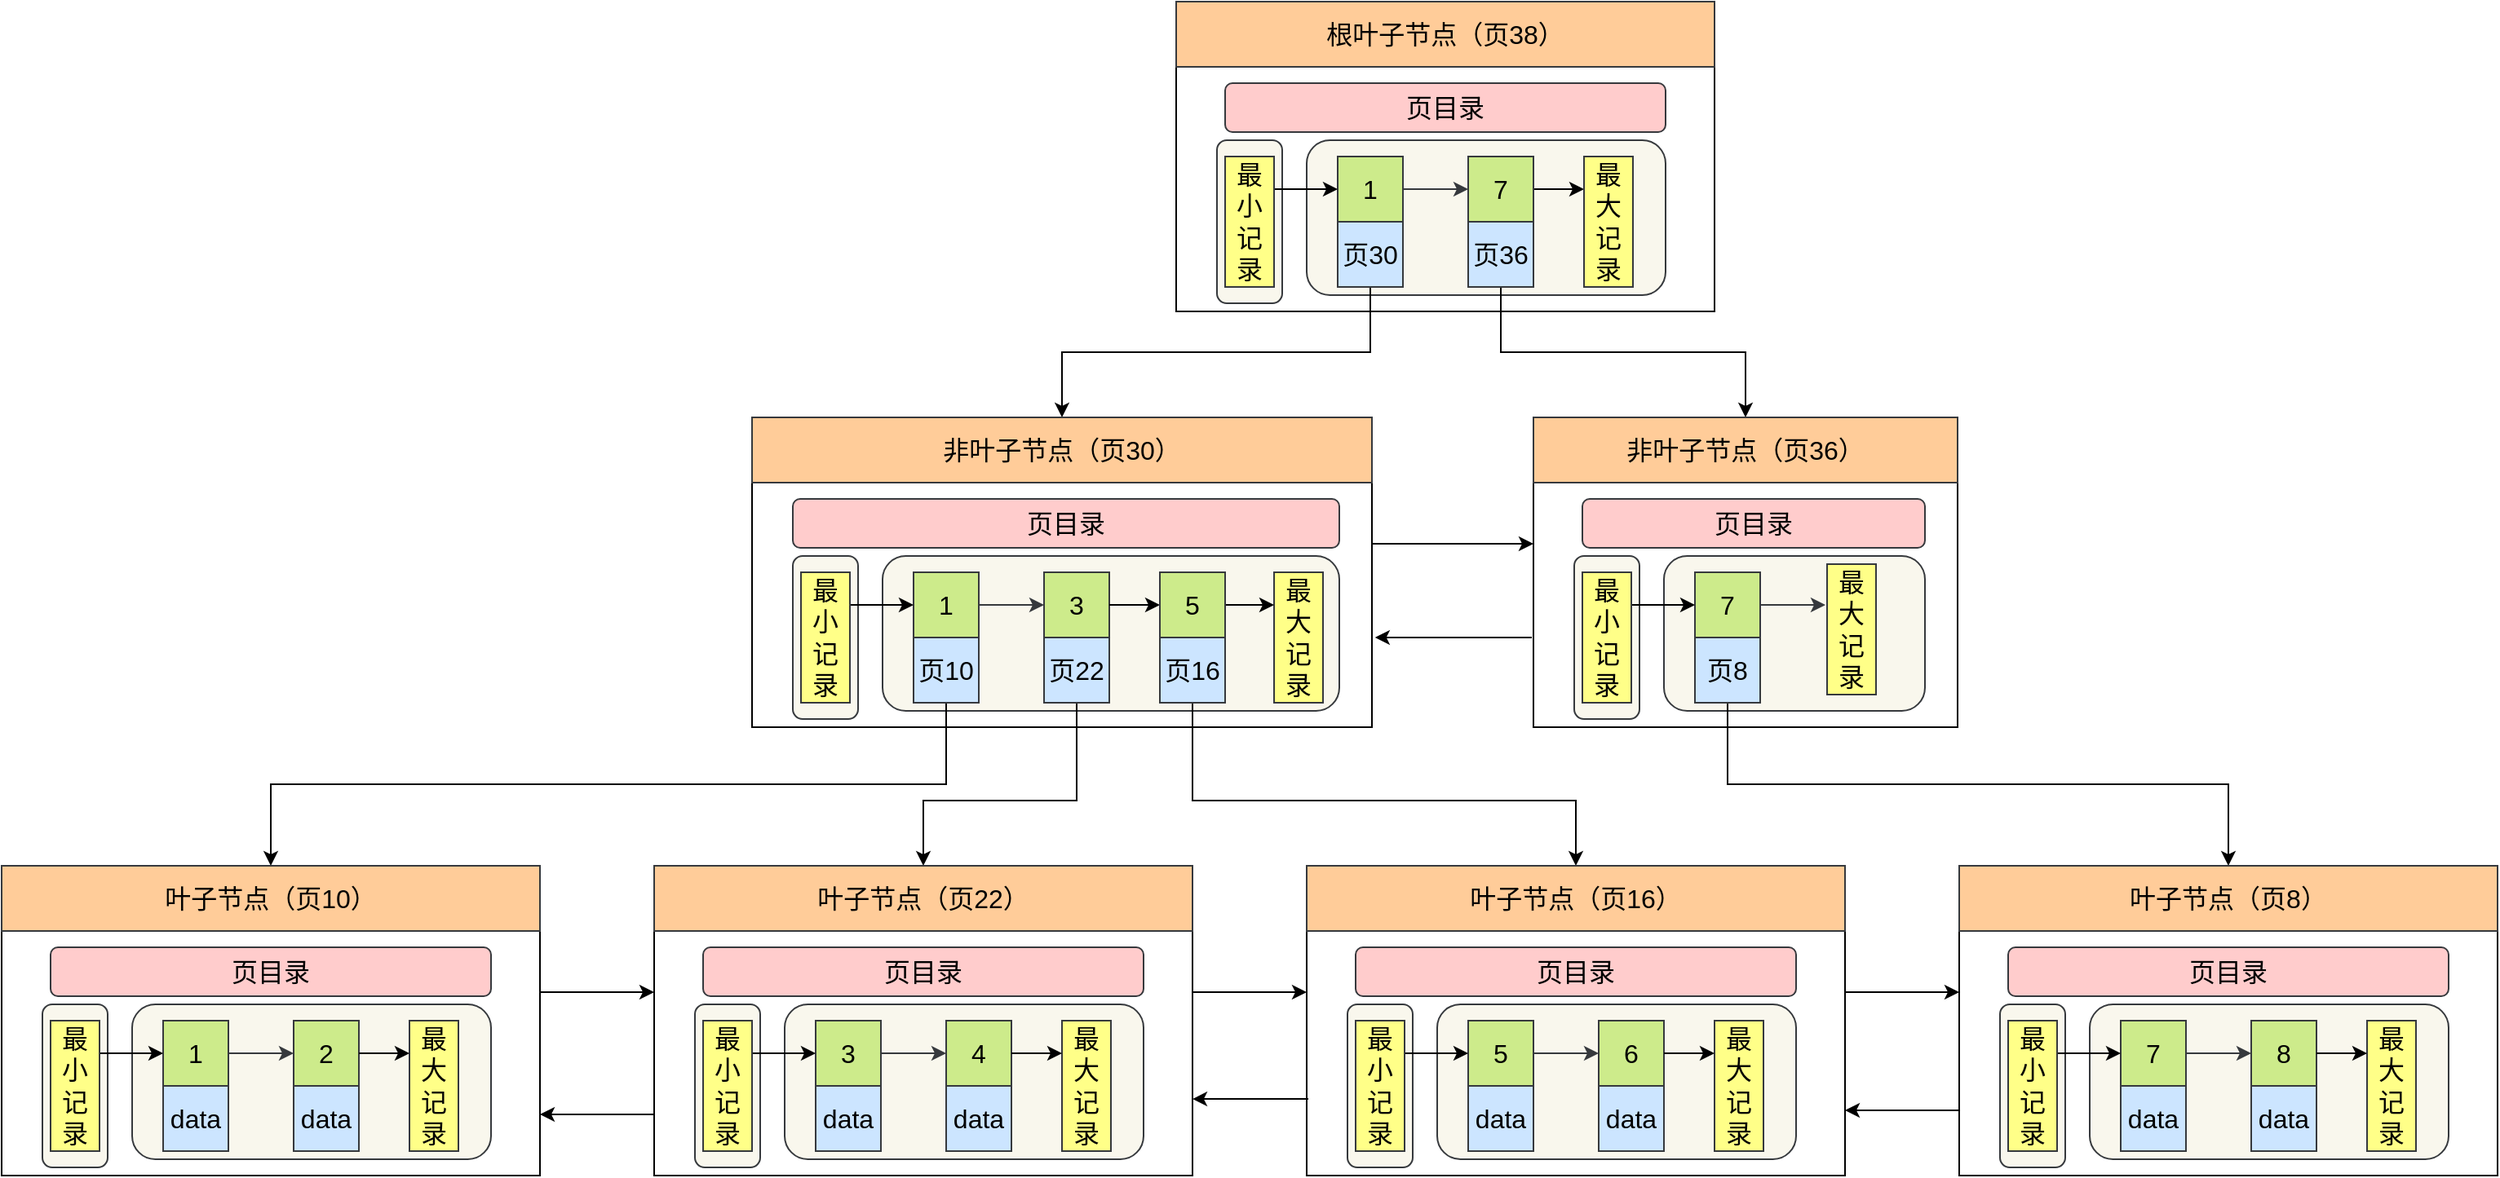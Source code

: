 <mxfile version="15.9.4" type="github">
  <diagram id="l9er09KoPdNkiaL2bYZV" name="Page-1">
    <mxGraphModel dx="1757" dy="1868" grid="1" gridSize="10" guides="1" tooltips="1" connect="1" arrows="1" fold="1" page="1" pageScale="1" pageWidth="827" pageHeight="1169" math="0" shadow="0">
      <root>
        <mxCell id="0" />
        <mxCell id="1" parent="0" />
        <mxCell id="SbY_SyawXfCHRrJaQSdI-61" value="" style="rounded=0;whiteSpace=wrap;html=1;fontSize=16;" parent="1" vertex="1">
          <mxGeometry x="250" y="-350" width="330" height="150" as="geometry" />
        </mxCell>
        <mxCell id="SbY_SyawXfCHRrJaQSdI-82" value="页目录" style="rounded=1;whiteSpace=wrap;html=1;fontSize=16;fillColor=#ffcccc;strokeColor=#36393d;" parent="1" vertex="1">
          <mxGeometry x="280" y="-340" width="270" height="30" as="geometry" />
        </mxCell>
        <mxCell id="SbY_SyawXfCHRrJaQSdI-77" value="" style="rounded=1;whiteSpace=wrap;html=1;fontSize=16;fillColor=#f9f7ed;strokeColor=#36393d;" parent="1" vertex="1">
          <mxGeometry x="330" y="-305" width="220" height="95" as="geometry" />
        </mxCell>
        <mxCell id="SbY_SyawXfCHRrJaQSdI-76" value="" style="rounded=1;whiteSpace=wrap;html=1;fontSize=16;fillColor=#f9f7ed;strokeColor=#36393d;" parent="1" vertex="1">
          <mxGeometry x="275" y="-305" width="40" height="100" as="geometry" />
        </mxCell>
        <mxCell id="SbY_SyawXfCHRrJaQSdI-62" value="根叶子节点（页38）" style="rounded=0;whiteSpace=wrap;html=1;fontSize=16;fillColor=#ffcc99;strokeColor=#36393d;" parent="1" vertex="1">
          <mxGeometry x="250" y="-390" width="330" height="40" as="geometry" />
        </mxCell>
        <mxCell id="SbY_SyawXfCHRrJaQSdI-63" style="edgeStyle=orthogonalEdgeStyle;rounded=0;orthogonalLoop=1;jettySize=auto;html=1;entryX=0;entryY=0.5;entryDx=0;entryDy=0;fontSize=16;fillColor=#cdeb8b;strokeColor=#36393d;" parent="1" source="SbY_SyawXfCHRrJaQSdI-64" target="SbY_SyawXfCHRrJaQSdI-67" edge="1">
          <mxGeometry relative="1" as="geometry" />
        </mxCell>
        <mxCell id="SbY_SyawXfCHRrJaQSdI-64" value="1" style="rounded=0;whiteSpace=wrap;html=1;fontSize=16;fillColor=#cdeb8b;strokeColor=#36393d;" parent="1" vertex="1">
          <mxGeometry x="349" y="-295" width="40" height="40" as="geometry" />
        </mxCell>
        <mxCell id="SbY_SyawXfCHRrJaQSdI-186" style="edgeStyle=orthogonalEdgeStyle;rounded=0;orthogonalLoop=1;jettySize=auto;html=1;fontSize=16;" parent="1" source="SbY_SyawXfCHRrJaQSdI-65" target="SbY_SyawXfCHRrJaQSdI-179" edge="1">
          <mxGeometry relative="1" as="geometry" />
        </mxCell>
        <mxCell id="SbY_SyawXfCHRrJaQSdI-65" value="页30" style="rounded=0;whiteSpace=wrap;html=1;fontSize=16;fillColor=#cce5ff;strokeColor=#36393d;" parent="1" vertex="1">
          <mxGeometry x="349" y="-255" width="40" height="40" as="geometry" />
        </mxCell>
        <mxCell id="SbY_SyawXfCHRrJaQSdI-79" style="edgeStyle=orthogonalEdgeStyle;rounded=0;orthogonalLoop=1;jettySize=auto;html=1;entryX=0;entryY=0.25;entryDx=0;entryDy=0;fontSize=16;" parent="1" source="SbY_SyawXfCHRrJaQSdI-67" target="SbY_SyawXfCHRrJaQSdI-74" edge="1">
          <mxGeometry relative="1" as="geometry" />
        </mxCell>
        <mxCell id="SbY_SyawXfCHRrJaQSdI-67" value="7" style="rounded=0;whiteSpace=wrap;html=1;fontSize=16;fillColor=#cdeb8b;strokeColor=#36393d;" parent="1" vertex="1">
          <mxGeometry x="429" y="-295" width="40" height="40" as="geometry" />
        </mxCell>
        <mxCell id="SbY_SyawXfCHRrJaQSdI-187" style="edgeStyle=orthogonalEdgeStyle;rounded=0;orthogonalLoop=1;jettySize=auto;html=1;fontSize=16;" parent="1" source="SbY_SyawXfCHRrJaQSdI-68" target="SbY_SyawXfCHRrJaQSdI-164" edge="1">
          <mxGeometry relative="1" as="geometry" />
        </mxCell>
        <mxCell id="SbY_SyawXfCHRrJaQSdI-68" value="页36" style="rounded=0;whiteSpace=wrap;html=1;fontSize=16;fillColor=#cce5ff;strokeColor=#36393d;" parent="1" vertex="1">
          <mxGeometry x="429" y="-255" width="40" height="40" as="geometry" />
        </mxCell>
        <mxCell id="SbY_SyawXfCHRrJaQSdI-74" value="最大记录" style="rounded=0;whiteSpace=wrap;html=1;fontSize=16;fillColor=#ffff88;strokeColor=#36393d;" parent="1" vertex="1">
          <mxGeometry x="500" y="-295" width="30" height="80" as="geometry" />
        </mxCell>
        <mxCell id="SbY_SyawXfCHRrJaQSdI-78" style="edgeStyle=orthogonalEdgeStyle;rounded=0;orthogonalLoop=1;jettySize=auto;html=1;entryX=0;entryY=0.5;entryDx=0;entryDy=0;fontSize=16;exitX=1;exitY=0.25;exitDx=0;exitDy=0;" parent="1" source="SbY_SyawXfCHRrJaQSdI-75" target="SbY_SyawXfCHRrJaQSdI-64" edge="1">
          <mxGeometry relative="1" as="geometry" />
        </mxCell>
        <mxCell id="SbY_SyawXfCHRrJaQSdI-75" value="最小记录" style="rounded=0;whiteSpace=wrap;html=1;fontSize=16;fillColor=#ffff88;strokeColor=#36393d;" parent="1" vertex="1">
          <mxGeometry x="280" y="-295" width="30" height="80" as="geometry" />
        </mxCell>
        <mxCell id="jRwvZjU7lyasb2uTUV1m-10" style="edgeStyle=orthogonalEdgeStyle;rounded=0;orthogonalLoop=1;jettySize=auto;html=1;entryX=1.005;entryY=0.633;entryDx=0;entryDy=0;entryPerimeter=0;fontSize=12;exitX=-0.004;exitY=0.633;exitDx=0;exitDy=0;exitPerimeter=0;" edge="1" parent="1" source="SbY_SyawXfCHRrJaQSdI-151" target="SbY_SyawXfCHRrJaQSdI-166">
          <mxGeometry relative="1" as="geometry" />
        </mxCell>
        <mxCell id="SbY_SyawXfCHRrJaQSdI-151" value="" style="rounded=0;whiteSpace=wrap;html=1;fontSize=16;" parent="1" vertex="1">
          <mxGeometry x="469" y="-95" width="260" height="150" as="geometry" />
        </mxCell>
        <mxCell id="SbY_SyawXfCHRrJaQSdI-152" value="页目录" style="rounded=1;whiteSpace=wrap;html=1;fontSize=16;fillColor=#ffcccc;strokeColor=#36393d;" parent="1" vertex="1">
          <mxGeometry x="499" y="-85" width="210" height="30" as="geometry" />
        </mxCell>
        <mxCell id="SbY_SyawXfCHRrJaQSdI-153" value="" style="rounded=1;whiteSpace=wrap;html=1;fontSize=16;fillColor=#f9f7ed;strokeColor=#36393d;" parent="1" vertex="1">
          <mxGeometry x="549" y="-50" width="160" height="95" as="geometry" />
        </mxCell>
        <mxCell id="SbY_SyawXfCHRrJaQSdI-154" value="" style="rounded=1;whiteSpace=wrap;html=1;fontSize=16;fillColor=#f9f7ed;strokeColor=#36393d;" parent="1" vertex="1">
          <mxGeometry x="494" y="-50" width="40" height="100" as="geometry" />
        </mxCell>
        <mxCell id="SbY_SyawXfCHRrJaQSdI-155" value="7" style="rounded=0;whiteSpace=wrap;html=1;fontSize=16;fillColor=#cdeb8b;strokeColor=#36393d;" parent="1" vertex="1">
          <mxGeometry x="568" y="-40" width="40" height="40" as="geometry" />
        </mxCell>
        <mxCell id="SbY_SyawXfCHRrJaQSdI-191" style="edgeStyle=orthogonalEdgeStyle;rounded=0;orthogonalLoop=1;jettySize=auto;html=1;entryX=0.5;entryY=0;entryDx=0;entryDy=0;fontSize=16;" parent="1" source="SbY_SyawXfCHRrJaQSdI-156" target="SbY_SyawXfCHRrJaQSdI-149" edge="1">
          <mxGeometry relative="1" as="geometry">
            <Array as="points">
              <mxPoint x="588" y="90" />
              <mxPoint x="895" y="90" />
            </Array>
          </mxGeometry>
        </mxCell>
        <mxCell id="SbY_SyawXfCHRrJaQSdI-156" value="页8" style="rounded=0;whiteSpace=wrap;html=1;fontSize=16;fillColor=#cce5ff;strokeColor=#36393d;" parent="1" vertex="1">
          <mxGeometry x="568" width="40" height="40" as="geometry" />
        </mxCell>
        <mxCell id="SbY_SyawXfCHRrJaQSdI-158" style="edgeStyle=orthogonalEdgeStyle;rounded=0;orthogonalLoop=1;jettySize=auto;html=1;entryX=0;entryY=0.5;entryDx=0;entryDy=0;fontSize=16;fillColor=#cdeb8b;strokeColor=#36393d;" parent="1" source="SbY_SyawXfCHRrJaQSdI-155" edge="1">
          <mxGeometry relative="1" as="geometry">
            <mxPoint x="648" y="-20" as="targetPoint" />
          </mxGeometry>
        </mxCell>
        <mxCell id="SbY_SyawXfCHRrJaQSdI-160" value="最大记录" style="rounded=0;whiteSpace=wrap;html=1;fontSize=16;fillColor=#ffff88;strokeColor=#36393d;" parent="1" vertex="1">
          <mxGeometry x="649" y="-45" width="30" height="80" as="geometry" />
        </mxCell>
        <mxCell id="SbY_SyawXfCHRrJaQSdI-162" style="edgeStyle=orthogonalEdgeStyle;rounded=0;orthogonalLoop=1;jettySize=auto;html=1;entryX=0;entryY=0.5;entryDx=0;entryDy=0;fontSize=16;exitX=1;exitY=0.25;exitDx=0;exitDy=0;" parent="1" source="SbY_SyawXfCHRrJaQSdI-163" target="SbY_SyawXfCHRrJaQSdI-155" edge="1">
          <mxGeometry relative="1" as="geometry" />
        </mxCell>
        <mxCell id="SbY_SyawXfCHRrJaQSdI-163" value="最小记录" style="rounded=0;whiteSpace=wrap;html=1;fontSize=16;fillColor=#ffff88;strokeColor=#36393d;" parent="1" vertex="1">
          <mxGeometry x="499" y="-40" width="30" height="80" as="geometry" />
        </mxCell>
        <mxCell id="SbY_SyawXfCHRrJaQSdI-164" value="非叶子节点（页36）" style="rounded=0;whiteSpace=wrap;html=1;fontSize=16;fillColor=#ffcc99;strokeColor=#36393d;" parent="1" vertex="1">
          <mxGeometry x="469" y="-135" width="260" height="40" as="geometry" />
        </mxCell>
        <mxCell id="jRwvZjU7lyasb2uTUV1m-9" style="edgeStyle=orthogonalEdgeStyle;rounded=0;orthogonalLoop=1;jettySize=auto;html=1;entryX=0;entryY=0.25;entryDx=0;entryDy=0;fontSize=12;exitX=1;exitY=0.25;exitDx=0;exitDy=0;" edge="1" parent="1" source="SbY_SyawXfCHRrJaQSdI-166" target="SbY_SyawXfCHRrJaQSdI-151">
          <mxGeometry relative="1" as="geometry" />
        </mxCell>
        <mxCell id="SbY_SyawXfCHRrJaQSdI-166" value="" style="rounded=0;whiteSpace=wrap;html=1;fontSize=16;" parent="1" vertex="1">
          <mxGeometry x="-10" y="-95" width="380" height="150" as="geometry" />
        </mxCell>
        <mxCell id="SbY_SyawXfCHRrJaQSdI-167" value="页目录" style="rounded=1;whiteSpace=wrap;html=1;fontSize=16;fillColor=#ffcccc;strokeColor=#36393d;" parent="1" vertex="1">
          <mxGeometry x="15" y="-85" width="335" height="30" as="geometry" />
        </mxCell>
        <mxCell id="SbY_SyawXfCHRrJaQSdI-168" value="" style="rounded=1;whiteSpace=wrap;html=1;fontSize=16;fillColor=#f9f7ed;strokeColor=#36393d;" parent="1" vertex="1">
          <mxGeometry x="70" y="-50" width="280" height="95" as="geometry" />
        </mxCell>
        <mxCell id="SbY_SyawXfCHRrJaQSdI-169" value="" style="rounded=1;whiteSpace=wrap;html=1;fontSize=16;fillColor=#f9f7ed;strokeColor=#36393d;" parent="1" vertex="1">
          <mxGeometry x="15" y="-50" width="40" height="100" as="geometry" />
        </mxCell>
        <mxCell id="SbY_SyawXfCHRrJaQSdI-170" value="1" style="rounded=0;whiteSpace=wrap;html=1;fontSize=16;fillColor=#cdeb8b;strokeColor=#36393d;" parent="1" vertex="1">
          <mxGeometry x="89" y="-40" width="40" height="40" as="geometry" />
        </mxCell>
        <mxCell id="SbY_SyawXfCHRrJaQSdI-188" style="edgeStyle=orthogonalEdgeStyle;rounded=0;orthogonalLoop=1;jettySize=auto;html=1;fontSize=16;" parent="1" source="SbY_SyawXfCHRrJaQSdI-171" target="SbY_SyawXfCHRrJaQSdI-96" edge="1">
          <mxGeometry relative="1" as="geometry">
            <Array as="points">
              <mxPoint x="109" y="90" />
              <mxPoint x="-305" y="90" />
            </Array>
          </mxGeometry>
        </mxCell>
        <mxCell id="SbY_SyawXfCHRrJaQSdI-171" value="页10" style="rounded=0;whiteSpace=wrap;html=1;fontSize=16;fillColor=#cce5ff;strokeColor=#36393d;" parent="1" vertex="1">
          <mxGeometry x="89" width="40" height="40" as="geometry" />
        </mxCell>
        <mxCell id="SbY_SyawXfCHRrJaQSdI-172" value="3" style="rounded=0;whiteSpace=wrap;html=1;fontSize=16;fillColor=#cdeb8b;strokeColor=#36393d;" parent="1" vertex="1">
          <mxGeometry x="169" y="-40" width="40" height="40" as="geometry" />
        </mxCell>
        <mxCell id="SbY_SyawXfCHRrJaQSdI-173" style="edgeStyle=orthogonalEdgeStyle;rounded=0;orthogonalLoop=1;jettySize=auto;html=1;entryX=0;entryY=0.5;entryDx=0;entryDy=0;fontSize=16;fillColor=#cdeb8b;strokeColor=#36393d;" parent="1" source="SbY_SyawXfCHRrJaQSdI-170" target="SbY_SyawXfCHRrJaQSdI-172" edge="1">
          <mxGeometry relative="1" as="geometry" />
        </mxCell>
        <mxCell id="SbY_SyawXfCHRrJaQSdI-189" style="edgeStyle=orthogonalEdgeStyle;rounded=0;orthogonalLoop=1;jettySize=auto;html=1;fontSize=16;" parent="1" source="SbY_SyawXfCHRrJaQSdI-174" target="SbY_SyawXfCHRrJaQSdI-112" edge="1">
          <mxGeometry relative="1" as="geometry">
            <Array as="points">
              <mxPoint x="189" y="100" />
              <mxPoint x="95" y="100" />
            </Array>
          </mxGeometry>
        </mxCell>
        <mxCell id="SbY_SyawXfCHRrJaQSdI-190" style="edgeStyle=orthogonalEdgeStyle;rounded=0;orthogonalLoop=1;jettySize=auto;html=1;entryX=0.5;entryY=0;entryDx=0;entryDy=0;fontSize=16;exitX=0.5;exitY=1;exitDx=0;exitDy=0;" parent="1" source="SbY_SyawXfCHRrJaQSdI-184" target="SbY_SyawXfCHRrJaQSdI-134" edge="1">
          <mxGeometry relative="1" as="geometry">
            <Array as="points">
              <mxPoint x="260" y="100" />
              <mxPoint x="495" y="100" />
            </Array>
          </mxGeometry>
        </mxCell>
        <mxCell id="SbY_SyawXfCHRrJaQSdI-174" value="页22" style="rounded=0;whiteSpace=wrap;html=1;fontSize=16;fillColor=#cce5ff;strokeColor=#36393d;" parent="1" vertex="1">
          <mxGeometry x="169" width="40" height="40" as="geometry" />
        </mxCell>
        <mxCell id="SbY_SyawXfCHRrJaQSdI-175" value="最大记录" style="rounded=0;whiteSpace=wrap;html=1;fontSize=16;fillColor=#ffff88;strokeColor=#36393d;" parent="1" vertex="1">
          <mxGeometry x="310" y="-40" width="30" height="80" as="geometry" />
        </mxCell>
        <mxCell id="SbY_SyawXfCHRrJaQSdI-176" style="edgeStyle=orthogonalEdgeStyle;rounded=0;orthogonalLoop=1;jettySize=auto;html=1;entryX=0;entryY=0.5;entryDx=0;entryDy=0;fontSize=16;" parent="1" source="SbY_SyawXfCHRrJaQSdI-172" target="SbY_SyawXfCHRrJaQSdI-183" edge="1">
          <mxGeometry relative="1" as="geometry" />
        </mxCell>
        <mxCell id="SbY_SyawXfCHRrJaQSdI-177" style="edgeStyle=orthogonalEdgeStyle;rounded=0;orthogonalLoop=1;jettySize=auto;html=1;entryX=0;entryY=0.5;entryDx=0;entryDy=0;fontSize=16;exitX=1;exitY=0.25;exitDx=0;exitDy=0;" parent="1" source="SbY_SyawXfCHRrJaQSdI-178" target="SbY_SyawXfCHRrJaQSdI-170" edge="1">
          <mxGeometry relative="1" as="geometry" />
        </mxCell>
        <mxCell id="SbY_SyawXfCHRrJaQSdI-178" value="最小记录" style="rounded=0;whiteSpace=wrap;html=1;fontSize=16;fillColor=#ffff88;strokeColor=#36393d;" parent="1" vertex="1">
          <mxGeometry x="20" y="-40" width="30" height="80" as="geometry" />
        </mxCell>
        <mxCell id="SbY_SyawXfCHRrJaQSdI-179" value="非叶子节点（页30）" style="rounded=0;whiteSpace=wrap;html=1;fontSize=16;fillColor=#ffcc99;strokeColor=#36393d;" parent="1" vertex="1">
          <mxGeometry x="-10" y="-135" width="380" height="40" as="geometry" />
        </mxCell>
        <mxCell id="SbY_SyawXfCHRrJaQSdI-185" style="edgeStyle=orthogonalEdgeStyle;rounded=0;orthogonalLoop=1;jettySize=auto;html=1;fontSize=16;entryX=0;entryY=0.25;entryDx=0;entryDy=0;" parent="1" source="SbY_SyawXfCHRrJaQSdI-183" target="SbY_SyawXfCHRrJaQSdI-175" edge="1">
          <mxGeometry relative="1" as="geometry" />
        </mxCell>
        <mxCell id="SbY_SyawXfCHRrJaQSdI-183" value="5" style="rounded=0;whiteSpace=wrap;html=1;fontSize=16;fillColor=#cdeb8b;strokeColor=#36393d;" parent="1" vertex="1">
          <mxGeometry x="240" y="-40" width="40" height="40" as="geometry" />
        </mxCell>
        <mxCell id="SbY_SyawXfCHRrJaQSdI-184" value="页16" style="rounded=0;whiteSpace=wrap;html=1;fontSize=16;fillColor=#cce5ff;strokeColor=#36393d;" parent="1" vertex="1">
          <mxGeometry x="240" width="40" height="40" as="geometry" />
        </mxCell>
        <mxCell id="SbY_SyawXfCHRrJaQSdI-192" value="" style="group" parent="1" vertex="1" connectable="0">
          <mxGeometry x="-470" y="140" width="1530" height="190" as="geometry" />
        </mxCell>
        <mxCell id="SbY_SyawXfCHRrJaQSdI-97" value="" style="group" parent="SbY_SyawXfCHRrJaQSdI-192" vertex="1" connectable="0">
          <mxGeometry width="330" height="190" as="geometry" />
        </mxCell>
        <mxCell id="SbY_SyawXfCHRrJaQSdI-83" value="" style="rounded=0;whiteSpace=wrap;html=1;fontSize=16;" parent="SbY_SyawXfCHRrJaQSdI-97" vertex="1">
          <mxGeometry y="40" width="330" height="150" as="geometry" />
        </mxCell>
        <mxCell id="SbY_SyawXfCHRrJaQSdI-84" value="页目录" style="rounded=1;whiteSpace=wrap;html=1;fontSize=16;fillColor=#ffcccc;strokeColor=#36393d;" parent="SbY_SyawXfCHRrJaQSdI-97" vertex="1">
          <mxGeometry x="30" y="50" width="270" height="30" as="geometry" />
        </mxCell>
        <mxCell id="SbY_SyawXfCHRrJaQSdI-85" value="" style="rounded=1;whiteSpace=wrap;html=1;fontSize=16;fillColor=#f9f7ed;strokeColor=#36393d;" parent="SbY_SyawXfCHRrJaQSdI-97" vertex="1">
          <mxGeometry x="80" y="85" width="220" height="95" as="geometry" />
        </mxCell>
        <mxCell id="SbY_SyawXfCHRrJaQSdI-86" value="" style="rounded=1;whiteSpace=wrap;html=1;fontSize=16;fillColor=#f9f7ed;strokeColor=#36393d;" parent="SbY_SyawXfCHRrJaQSdI-97" vertex="1">
          <mxGeometry x="25" y="85" width="40" height="100" as="geometry" />
        </mxCell>
        <mxCell id="SbY_SyawXfCHRrJaQSdI-88" value="1" style="rounded=0;whiteSpace=wrap;html=1;fontSize=16;fillColor=#cdeb8b;strokeColor=#36393d;" parent="SbY_SyawXfCHRrJaQSdI-97" vertex="1">
          <mxGeometry x="99" y="95" width="40" height="40" as="geometry" />
        </mxCell>
        <mxCell id="SbY_SyawXfCHRrJaQSdI-89" value="data" style="rounded=0;whiteSpace=wrap;html=1;fontSize=16;fillColor=#cce5ff;strokeColor=#36393d;" parent="SbY_SyawXfCHRrJaQSdI-97" vertex="1">
          <mxGeometry x="99" y="135" width="40" height="40" as="geometry" />
        </mxCell>
        <mxCell id="SbY_SyawXfCHRrJaQSdI-91" value="2" style="rounded=0;whiteSpace=wrap;html=1;fontSize=16;fillColor=#cdeb8b;strokeColor=#36393d;" parent="SbY_SyawXfCHRrJaQSdI-97" vertex="1">
          <mxGeometry x="179" y="95" width="40" height="40" as="geometry" />
        </mxCell>
        <mxCell id="SbY_SyawXfCHRrJaQSdI-87" style="edgeStyle=orthogonalEdgeStyle;rounded=0;orthogonalLoop=1;jettySize=auto;html=1;entryX=0;entryY=0.5;entryDx=0;entryDy=0;fontSize=16;fillColor=#cdeb8b;strokeColor=#36393d;" parent="SbY_SyawXfCHRrJaQSdI-97" source="SbY_SyawXfCHRrJaQSdI-88" target="SbY_SyawXfCHRrJaQSdI-91" edge="1">
          <mxGeometry relative="1" as="geometry" />
        </mxCell>
        <mxCell id="SbY_SyawXfCHRrJaQSdI-92" value="data" style="rounded=0;whiteSpace=wrap;html=1;fontSize=16;fillColor=#cce5ff;strokeColor=#36393d;" parent="SbY_SyawXfCHRrJaQSdI-97" vertex="1">
          <mxGeometry x="179" y="135" width="40" height="40" as="geometry" />
        </mxCell>
        <mxCell id="SbY_SyawXfCHRrJaQSdI-93" value="最大记录" style="rounded=0;whiteSpace=wrap;html=1;fontSize=16;fillColor=#ffff88;strokeColor=#36393d;" parent="SbY_SyawXfCHRrJaQSdI-97" vertex="1">
          <mxGeometry x="250" y="95" width="30" height="80" as="geometry" />
        </mxCell>
        <mxCell id="SbY_SyawXfCHRrJaQSdI-90" style="edgeStyle=orthogonalEdgeStyle;rounded=0;orthogonalLoop=1;jettySize=auto;html=1;entryX=0;entryY=0.25;entryDx=0;entryDy=0;fontSize=16;" parent="SbY_SyawXfCHRrJaQSdI-97" source="SbY_SyawXfCHRrJaQSdI-91" target="SbY_SyawXfCHRrJaQSdI-93" edge="1">
          <mxGeometry relative="1" as="geometry" />
        </mxCell>
        <mxCell id="SbY_SyawXfCHRrJaQSdI-94" style="edgeStyle=orthogonalEdgeStyle;rounded=0;orthogonalLoop=1;jettySize=auto;html=1;entryX=0;entryY=0.5;entryDx=0;entryDy=0;fontSize=16;exitX=1;exitY=0.25;exitDx=0;exitDy=0;" parent="SbY_SyawXfCHRrJaQSdI-97" source="SbY_SyawXfCHRrJaQSdI-95" target="SbY_SyawXfCHRrJaQSdI-88" edge="1">
          <mxGeometry relative="1" as="geometry" />
        </mxCell>
        <mxCell id="SbY_SyawXfCHRrJaQSdI-95" value="最小记录" style="rounded=0;whiteSpace=wrap;html=1;fontSize=16;fillColor=#ffff88;strokeColor=#36393d;" parent="SbY_SyawXfCHRrJaQSdI-97" vertex="1">
          <mxGeometry x="30" y="95" width="30" height="80" as="geometry" />
        </mxCell>
        <mxCell id="SbY_SyawXfCHRrJaQSdI-96" value="叶子节点（页10）" style="rounded=0;whiteSpace=wrap;html=1;fontSize=16;fillColor=#ffcc99;strokeColor=#36393d;" parent="SbY_SyawXfCHRrJaQSdI-97" vertex="1">
          <mxGeometry width="330" height="40" as="geometry" />
        </mxCell>
        <mxCell id="SbY_SyawXfCHRrJaQSdI-98" value="" style="group" parent="SbY_SyawXfCHRrJaQSdI-192" vertex="1" connectable="0">
          <mxGeometry x="400" width="330" height="190" as="geometry" />
        </mxCell>
        <mxCell id="SbY_SyawXfCHRrJaQSdI-99" value="" style="rounded=0;whiteSpace=wrap;html=1;fontSize=16;" parent="SbY_SyawXfCHRrJaQSdI-98" vertex="1">
          <mxGeometry y="40" width="330" height="150" as="geometry" />
        </mxCell>
        <mxCell id="SbY_SyawXfCHRrJaQSdI-100" value="页目录" style="rounded=1;whiteSpace=wrap;html=1;fontSize=16;fillColor=#ffcccc;strokeColor=#36393d;" parent="SbY_SyawXfCHRrJaQSdI-98" vertex="1">
          <mxGeometry x="30" y="50" width="270" height="30" as="geometry" />
        </mxCell>
        <mxCell id="SbY_SyawXfCHRrJaQSdI-101" value="" style="rounded=1;whiteSpace=wrap;html=1;fontSize=16;fillColor=#f9f7ed;strokeColor=#36393d;" parent="SbY_SyawXfCHRrJaQSdI-98" vertex="1">
          <mxGeometry x="80" y="85" width="220" height="95" as="geometry" />
        </mxCell>
        <mxCell id="SbY_SyawXfCHRrJaQSdI-102" value="" style="rounded=1;whiteSpace=wrap;html=1;fontSize=16;fillColor=#f9f7ed;strokeColor=#36393d;" parent="SbY_SyawXfCHRrJaQSdI-98" vertex="1">
          <mxGeometry x="25" y="85" width="40" height="100" as="geometry" />
        </mxCell>
        <mxCell id="SbY_SyawXfCHRrJaQSdI-103" value="3" style="rounded=0;whiteSpace=wrap;html=1;fontSize=16;fillColor=#cdeb8b;strokeColor=#36393d;" parent="SbY_SyawXfCHRrJaQSdI-98" vertex="1">
          <mxGeometry x="99" y="95" width="40" height="40" as="geometry" />
        </mxCell>
        <mxCell id="SbY_SyawXfCHRrJaQSdI-104" value="data" style="rounded=0;whiteSpace=wrap;html=1;fontSize=16;fillColor=#cce5ff;strokeColor=#36393d;" parent="SbY_SyawXfCHRrJaQSdI-98" vertex="1">
          <mxGeometry x="99" y="135" width="40" height="40" as="geometry" />
        </mxCell>
        <mxCell id="SbY_SyawXfCHRrJaQSdI-105" value="4" style="rounded=0;whiteSpace=wrap;html=1;fontSize=16;fillColor=#cdeb8b;strokeColor=#36393d;" parent="SbY_SyawXfCHRrJaQSdI-98" vertex="1">
          <mxGeometry x="179" y="95" width="40" height="40" as="geometry" />
        </mxCell>
        <mxCell id="SbY_SyawXfCHRrJaQSdI-106" style="edgeStyle=orthogonalEdgeStyle;rounded=0;orthogonalLoop=1;jettySize=auto;html=1;entryX=0;entryY=0.5;entryDx=0;entryDy=0;fontSize=16;fillColor=#cdeb8b;strokeColor=#36393d;" parent="SbY_SyawXfCHRrJaQSdI-98" source="SbY_SyawXfCHRrJaQSdI-103" target="SbY_SyawXfCHRrJaQSdI-105" edge="1">
          <mxGeometry relative="1" as="geometry" />
        </mxCell>
        <mxCell id="SbY_SyawXfCHRrJaQSdI-107" value="data" style="rounded=0;whiteSpace=wrap;html=1;fontSize=16;fillColor=#cce5ff;strokeColor=#36393d;" parent="SbY_SyawXfCHRrJaQSdI-98" vertex="1">
          <mxGeometry x="179" y="135" width="40" height="40" as="geometry" />
        </mxCell>
        <mxCell id="SbY_SyawXfCHRrJaQSdI-108" value="最大记录" style="rounded=0;whiteSpace=wrap;html=1;fontSize=16;fillColor=#ffff88;strokeColor=#36393d;" parent="SbY_SyawXfCHRrJaQSdI-98" vertex="1">
          <mxGeometry x="250" y="95" width="30" height="80" as="geometry" />
        </mxCell>
        <mxCell id="SbY_SyawXfCHRrJaQSdI-109" style="edgeStyle=orthogonalEdgeStyle;rounded=0;orthogonalLoop=1;jettySize=auto;html=1;entryX=0;entryY=0.25;entryDx=0;entryDy=0;fontSize=16;" parent="SbY_SyawXfCHRrJaQSdI-98" source="SbY_SyawXfCHRrJaQSdI-105" target="SbY_SyawXfCHRrJaQSdI-108" edge="1">
          <mxGeometry relative="1" as="geometry" />
        </mxCell>
        <mxCell id="SbY_SyawXfCHRrJaQSdI-110" style="edgeStyle=orthogonalEdgeStyle;rounded=0;orthogonalLoop=1;jettySize=auto;html=1;entryX=0;entryY=0.5;entryDx=0;entryDy=0;fontSize=16;exitX=1;exitY=0.25;exitDx=0;exitDy=0;" parent="SbY_SyawXfCHRrJaQSdI-98" source="SbY_SyawXfCHRrJaQSdI-111" target="SbY_SyawXfCHRrJaQSdI-103" edge="1">
          <mxGeometry relative="1" as="geometry" />
        </mxCell>
        <mxCell id="SbY_SyawXfCHRrJaQSdI-111" value="最小记录" style="rounded=0;whiteSpace=wrap;html=1;fontSize=16;fillColor=#ffff88;strokeColor=#36393d;" parent="SbY_SyawXfCHRrJaQSdI-98" vertex="1">
          <mxGeometry x="30" y="95" width="30" height="80" as="geometry" />
        </mxCell>
        <mxCell id="SbY_SyawXfCHRrJaQSdI-112" value="叶子节点（页22）" style="rounded=0;whiteSpace=wrap;html=1;fontSize=16;fillColor=#ffcc99;strokeColor=#36393d;" parent="SbY_SyawXfCHRrJaQSdI-98" vertex="1">
          <mxGeometry width="330" height="40" as="geometry" />
        </mxCell>
        <mxCell id="SbY_SyawXfCHRrJaQSdI-120" value="" style="group" parent="SbY_SyawXfCHRrJaQSdI-192" vertex="1" connectable="0">
          <mxGeometry x="800" width="330" height="190" as="geometry" />
        </mxCell>
        <mxCell id="SbY_SyawXfCHRrJaQSdI-121" value="" style="rounded=0;whiteSpace=wrap;html=1;fontSize=16;" parent="SbY_SyawXfCHRrJaQSdI-120" vertex="1">
          <mxGeometry y="40" width="330" height="150" as="geometry" />
        </mxCell>
        <mxCell id="SbY_SyawXfCHRrJaQSdI-122" value="页目录" style="rounded=1;whiteSpace=wrap;html=1;fontSize=16;fillColor=#ffcccc;strokeColor=#36393d;" parent="SbY_SyawXfCHRrJaQSdI-120" vertex="1">
          <mxGeometry x="30" y="50" width="270" height="30" as="geometry" />
        </mxCell>
        <mxCell id="SbY_SyawXfCHRrJaQSdI-123" value="" style="rounded=1;whiteSpace=wrap;html=1;fontSize=16;fillColor=#f9f7ed;strokeColor=#36393d;" parent="SbY_SyawXfCHRrJaQSdI-120" vertex="1">
          <mxGeometry x="80" y="85" width="220" height="95" as="geometry" />
        </mxCell>
        <mxCell id="SbY_SyawXfCHRrJaQSdI-124" value="" style="rounded=1;whiteSpace=wrap;html=1;fontSize=16;fillColor=#f9f7ed;strokeColor=#36393d;" parent="SbY_SyawXfCHRrJaQSdI-120" vertex="1">
          <mxGeometry x="25" y="85" width="40" height="100" as="geometry" />
        </mxCell>
        <mxCell id="SbY_SyawXfCHRrJaQSdI-125" value="5" style="rounded=0;whiteSpace=wrap;html=1;fontSize=16;fillColor=#cdeb8b;strokeColor=#36393d;" parent="SbY_SyawXfCHRrJaQSdI-120" vertex="1">
          <mxGeometry x="99" y="95" width="40" height="40" as="geometry" />
        </mxCell>
        <mxCell id="SbY_SyawXfCHRrJaQSdI-126" value="data" style="rounded=0;whiteSpace=wrap;html=1;fontSize=16;fillColor=#cce5ff;strokeColor=#36393d;" parent="SbY_SyawXfCHRrJaQSdI-120" vertex="1">
          <mxGeometry x="99" y="135" width="40" height="40" as="geometry" />
        </mxCell>
        <mxCell id="SbY_SyawXfCHRrJaQSdI-127" value="6" style="rounded=0;whiteSpace=wrap;html=1;fontSize=16;fillColor=#cdeb8b;strokeColor=#36393d;" parent="SbY_SyawXfCHRrJaQSdI-120" vertex="1">
          <mxGeometry x="179" y="95" width="40" height="40" as="geometry" />
        </mxCell>
        <mxCell id="SbY_SyawXfCHRrJaQSdI-128" style="edgeStyle=orthogonalEdgeStyle;rounded=0;orthogonalLoop=1;jettySize=auto;html=1;entryX=0;entryY=0.5;entryDx=0;entryDy=0;fontSize=16;fillColor=#cdeb8b;strokeColor=#36393d;" parent="SbY_SyawXfCHRrJaQSdI-120" source="SbY_SyawXfCHRrJaQSdI-125" target="SbY_SyawXfCHRrJaQSdI-127" edge="1">
          <mxGeometry relative="1" as="geometry" />
        </mxCell>
        <mxCell id="SbY_SyawXfCHRrJaQSdI-129" value="data" style="rounded=0;whiteSpace=wrap;html=1;fontSize=16;fillColor=#cce5ff;strokeColor=#36393d;" parent="SbY_SyawXfCHRrJaQSdI-120" vertex="1">
          <mxGeometry x="179" y="135" width="40" height="40" as="geometry" />
        </mxCell>
        <mxCell id="SbY_SyawXfCHRrJaQSdI-130" value="最大记录" style="rounded=0;whiteSpace=wrap;html=1;fontSize=16;fillColor=#ffff88;strokeColor=#36393d;" parent="SbY_SyawXfCHRrJaQSdI-120" vertex="1">
          <mxGeometry x="250" y="95" width="30" height="80" as="geometry" />
        </mxCell>
        <mxCell id="SbY_SyawXfCHRrJaQSdI-131" style="edgeStyle=orthogonalEdgeStyle;rounded=0;orthogonalLoop=1;jettySize=auto;html=1;entryX=0;entryY=0.25;entryDx=0;entryDy=0;fontSize=16;" parent="SbY_SyawXfCHRrJaQSdI-120" source="SbY_SyawXfCHRrJaQSdI-127" target="SbY_SyawXfCHRrJaQSdI-130" edge="1">
          <mxGeometry relative="1" as="geometry" />
        </mxCell>
        <mxCell id="SbY_SyawXfCHRrJaQSdI-132" style="edgeStyle=orthogonalEdgeStyle;rounded=0;orthogonalLoop=1;jettySize=auto;html=1;entryX=0;entryY=0.5;entryDx=0;entryDy=0;fontSize=16;exitX=1;exitY=0.25;exitDx=0;exitDy=0;" parent="SbY_SyawXfCHRrJaQSdI-120" source="SbY_SyawXfCHRrJaQSdI-133" target="SbY_SyawXfCHRrJaQSdI-125" edge="1">
          <mxGeometry relative="1" as="geometry" />
        </mxCell>
        <mxCell id="SbY_SyawXfCHRrJaQSdI-133" value="最小记录" style="rounded=0;whiteSpace=wrap;html=1;fontSize=16;fillColor=#ffff88;strokeColor=#36393d;" parent="SbY_SyawXfCHRrJaQSdI-120" vertex="1">
          <mxGeometry x="30" y="95" width="30" height="80" as="geometry" />
        </mxCell>
        <mxCell id="SbY_SyawXfCHRrJaQSdI-134" value="叶子节点（页16）" style="rounded=0;whiteSpace=wrap;html=1;fontSize=16;fillColor=#ffcc99;strokeColor=#36393d;" parent="SbY_SyawXfCHRrJaQSdI-120" vertex="1">
          <mxGeometry width="330" height="40" as="geometry" />
        </mxCell>
        <mxCell id="SbY_SyawXfCHRrJaQSdI-135" value="" style="group" parent="SbY_SyawXfCHRrJaQSdI-192" vertex="1" connectable="0">
          <mxGeometry x="1200" width="330" height="190" as="geometry" />
        </mxCell>
        <mxCell id="SbY_SyawXfCHRrJaQSdI-136" value="" style="rounded=0;whiteSpace=wrap;html=1;fontSize=16;" parent="SbY_SyawXfCHRrJaQSdI-135" vertex="1">
          <mxGeometry y="40" width="330" height="150" as="geometry" />
        </mxCell>
        <mxCell id="SbY_SyawXfCHRrJaQSdI-137" value="页目录" style="rounded=1;whiteSpace=wrap;html=1;fontSize=16;fillColor=#ffcccc;strokeColor=#36393d;" parent="SbY_SyawXfCHRrJaQSdI-135" vertex="1">
          <mxGeometry x="30" y="50" width="270" height="30" as="geometry" />
        </mxCell>
        <mxCell id="SbY_SyawXfCHRrJaQSdI-138" value="" style="rounded=1;whiteSpace=wrap;html=1;fontSize=16;fillColor=#f9f7ed;strokeColor=#36393d;" parent="SbY_SyawXfCHRrJaQSdI-135" vertex="1">
          <mxGeometry x="80" y="85" width="220" height="95" as="geometry" />
        </mxCell>
        <mxCell id="SbY_SyawXfCHRrJaQSdI-139" value="" style="rounded=1;whiteSpace=wrap;html=1;fontSize=16;fillColor=#f9f7ed;strokeColor=#36393d;" parent="SbY_SyawXfCHRrJaQSdI-135" vertex="1">
          <mxGeometry x="25" y="85" width="40" height="100" as="geometry" />
        </mxCell>
        <mxCell id="SbY_SyawXfCHRrJaQSdI-140" value="7" style="rounded=0;whiteSpace=wrap;html=1;fontSize=16;fillColor=#cdeb8b;strokeColor=#36393d;" parent="SbY_SyawXfCHRrJaQSdI-135" vertex="1">
          <mxGeometry x="99" y="95" width="40" height="40" as="geometry" />
        </mxCell>
        <mxCell id="SbY_SyawXfCHRrJaQSdI-141" value="data" style="rounded=0;whiteSpace=wrap;html=1;fontSize=16;fillColor=#cce5ff;strokeColor=#36393d;" parent="SbY_SyawXfCHRrJaQSdI-135" vertex="1">
          <mxGeometry x="99" y="135" width="40" height="40" as="geometry" />
        </mxCell>
        <mxCell id="SbY_SyawXfCHRrJaQSdI-142" value="8" style="rounded=0;whiteSpace=wrap;html=1;fontSize=16;fillColor=#cdeb8b;strokeColor=#36393d;" parent="SbY_SyawXfCHRrJaQSdI-135" vertex="1">
          <mxGeometry x="179" y="95" width="40" height="40" as="geometry" />
        </mxCell>
        <mxCell id="SbY_SyawXfCHRrJaQSdI-143" style="edgeStyle=orthogonalEdgeStyle;rounded=0;orthogonalLoop=1;jettySize=auto;html=1;entryX=0;entryY=0.5;entryDx=0;entryDy=0;fontSize=16;fillColor=#cdeb8b;strokeColor=#36393d;" parent="SbY_SyawXfCHRrJaQSdI-135" source="SbY_SyawXfCHRrJaQSdI-140" target="SbY_SyawXfCHRrJaQSdI-142" edge="1">
          <mxGeometry relative="1" as="geometry" />
        </mxCell>
        <mxCell id="SbY_SyawXfCHRrJaQSdI-144" value="data" style="rounded=0;whiteSpace=wrap;html=1;fontSize=16;fillColor=#cce5ff;strokeColor=#36393d;" parent="SbY_SyawXfCHRrJaQSdI-135" vertex="1">
          <mxGeometry x="179" y="135" width="40" height="40" as="geometry" />
        </mxCell>
        <mxCell id="SbY_SyawXfCHRrJaQSdI-145" value="最大记录" style="rounded=0;whiteSpace=wrap;html=1;fontSize=16;fillColor=#ffff88;strokeColor=#36393d;" parent="SbY_SyawXfCHRrJaQSdI-135" vertex="1">
          <mxGeometry x="250" y="95" width="30" height="80" as="geometry" />
        </mxCell>
        <mxCell id="SbY_SyawXfCHRrJaQSdI-146" style="edgeStyle=orthogonalEdgeStyle;rounded=0;orthogonalLoop=1;jettySize=auto;html=1;entryX=0;entryY=0.25;entryDx=0;entryDy=0;fontSize=16;" parent="SbY_SyawXfCHRrJaQSdI-135" source="SbY_SyawXfCHRrJaQSdI-142" target="SbY_SyawXfCHRrJaQSdI-145" edge="1">
          <mxGeometry relative="1" as="geometry" />
        </mxCell>
        <mxCell id="SbY_SyawXfCHRrJaQSdI-147" style="edgeStyle=orthogonalEdgeStyle;rounded=0;orthogonalLoop=1;jettySize=auto;html=1;entryX=0;entryY=0.5;entryDx=0;entryDy=0;fontSize=16;exitX=1;exitY=0.25;exitDx=0;exitDy=0;" parent="SbY_SyawXfCHRrJaQSdI-135" source="SbY_SyawXfCHRrJaQSdI-148" target="SbY_SyawXfCHRrJaQSdI-140" edge="1">
          <mxGeometry relative="1" as="geometry" />
        </mxCell>
        <mxCell id="SbY_SyawXfCHRrJaQSdI-148" value="最小记录" style="rounded=0;whiteSpace=wrap;html=1;fontSize=16;fillColor=#ffff88;strokeColor=#36393d;" parent="SbY_SyawXfCHRrJaQSdI-135" vertex="1">
          <mxGeometry x="30" y="95" width="30" height="80" as="geometry" />
        </mxCell>
        <mxCell id="SbY_SyawXfCHRrJaQSdI-149" value="叶子节点（页8）" style="rounded=0;whiteSpace=wrap;html=1;fontSize=16;fillColor=#ffcc99;strokeColor=#36393d;" parent="SbY_SyawXfCHRrJaQSdI-135" vertex="1">
          <mxGeometry width="330" height="40" as="geometry" />
        </mxCell>
        <mxCell id="jRwvZjU7lyasb2uTUV1m-1" style="edgeStyle=orthogonalEdgeStyle;rounded=0;orthogonalLoop=1;jettySize=auto;html=1;exitX=1;exitY=0.25;exitDx=0;exitDy=0;entryX=0;entryY=0.25;entryDx=0;entryDy=0;fontSize=12;" edge="1" parent="SbY_SyawXfCHRrJaQSdI-192" source="SbY_SyawXfCHRrJaQSdI-83" target="SbY_SyawXfCHRrJaQSdI-99">
          <mxGeometry relative="1" as="geometry" />
        </mxCell>
        <mxCell id="jRwvZjU7lyasb2uTUV1m-2" style="edgeStyle=orthogonalEdgeStyle;rounded=0;orthogonalLoop=1;jettySize=auto;html=1;entryX=1;entryY=0.75;entryDx=0;entryDy=0;fontSize=12;exitX=0;exitY=0.75;exitDx=0;exitDy=0;" edge="1" parent="SbY_SyawXfCHRrJaQSdI-192" source="SbY_SyawXfCHRrJaQSdI-99" target="SbY_SyawXfCHRrJaQSdI-83">
          <mxGeometry relative="1" as="geometry" />
        </mxCell>
        <mxCell id="jRwvZjU7lyasb2uTUV1m-5" style="edgeStyle=orthogonalEdgeStyle;rounded=0;orthogonalLoop=1;jettySize=auto;html=1;entryX=0;entryY=0.25;entryDx=0;entryDy=0;fontSize=12;exitX=1;exitY=0.25;exitDx=0;exitDy=0;" edge="1" parent="SbY_SyawXfCHRrJaQSdI-192" source="SbY_SyawXfCHRrJaQSdI-99" target="SbY_SyawXfCHRrJaQSdI-121">
          <mxGeometry relative="1" as="geometry" />
        </mxCell>
        <mxCell id="jRwvZjU7lyasb2uTUV1m-6" style="edgeStyle=orthogonalEdgeStyle;rounded=0;orthogonalLoop=1;jettySize=auto;html=1;entryX=1;entryY=0.687;entryDx=0;entryDy=0;entryPerimeter=0;fontSize=12;exitX=0.003;exitY=0.687;exitDx=0;exitDy=0;exitPerimeter=0;" edge="1" parent="SbY_SyawXfCHRrJaQSdI-192" source="SbY_SyawXfCHRrJaQSdI-121" target="SbY_SyawXfCHRrJaQSdI-99">
          <mxGeometry relative="1" as="geometry" />
        </mxCell>
        <mxCell id="jRwvZjU7lyasb2uTUV1m-7" style="edgeStyle=orthogonalEdgeStyle;rounded=0;orthogonalLoop=1;jettySize=auto;html=1;entryX=0;entryY=0.25;entryDx=0;entryDy=0;fontSize=12;exitX=1;exitY=0.25;exitDx=0;exitDy=0;" edge="1" parent="SbY_SyawXfCHRrJaQSdI-192" source="SbY_SyawXfCHRrJaQSdI-121" target="SbY_SyawXfCHRrJaQSdI-136">
          <mxGeometry relative="1" as="geometry" />
        </mxCell>
        <mxCell id="jRwvZjU7lyasb2uTUV1m-8" style="edgeStyle=orthogonalEdgeStyle;rounded=0;orthogonalLoop=1;jettySize=auto;html=1;fontSize=12;" edge="1" parent="1">
          <mxGeometry relative="1" as="geometry">
            <mxPoint x="660" y="290" as="targetPoint" />
            <mxPoint x="730" y="290" as="sourcePoint" />
          </mxGeometry>
        </mxCell>
      </root>
    </mxGraphModel>
  </diagram>
</mxfile>
